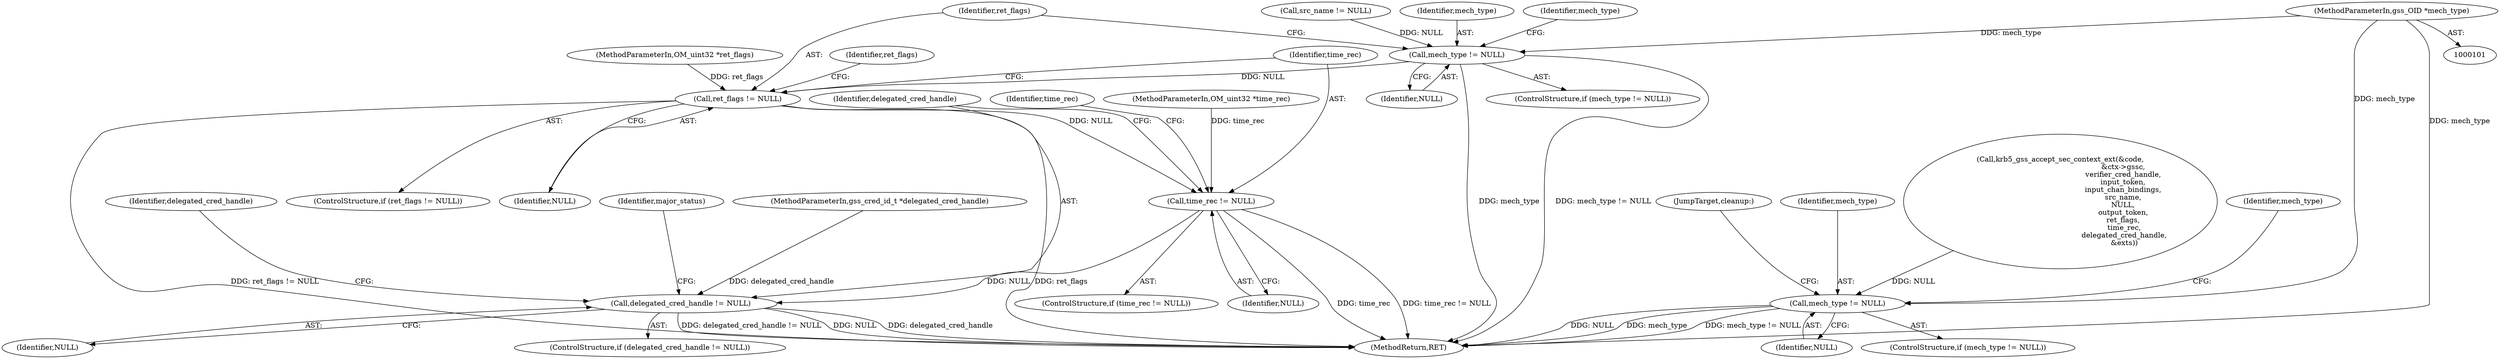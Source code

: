 digraph "0_krb5_e04f0283516e80d2f93366e0d479d13c9b5c8c2a_1@pointer" {
"1000108" [label="(MethodParameterIn,gss_OID *mech_type)"];
"1000207" [label="(Call,mech_type != NULL)"];
"1000217" [label="(Call,ret_flags != NULL)"];
"1000225" [label="(Call,time_rec != NULL)"];
"1000233" [label="(Call,delegated_cred_handle != NULL)"];
"1000289" [label="(Call,mech_type != NULL)"];
"1000110" [label="(MethodParameterIn,OM_uint32 *ret_flags)"];
"1000199" [label="(Call,src_name != NULL)"];
"1000291" [label="(Identifier,NULL)"];
"1000208" [label="(Identifier,mech_type)"];
"1000212" [label="(Identifier,mech_type)"];
"1000238" [label="(Identifier,delegated_cred_handle)"];
"1000241" [label="(Identifier,major_status)"];
"1000227" [label="(Identifier,NULL)"];
"1000288" [label="(ControlStructure,if (mech_type != NULL))"];
"1000112" [label="(MethodParameterIn,gss_cred_id_t *delegated_cred_handle)"];
"1000232" [label="(ControlStructure,if (delegated_cred_handle != NULL))"];
"1000207" [label="(Call,mech_type != NULL)"];
"1000224" [label="(ControlStructure,if (time_rec != NULL))"];
"1000252" [label="(Call,krb5_gss_accept_sec_context_ext(&code,\n                                                       &ctx->gssc,\n                                                       verifier_cred_handle,\n                                                       input_token,\n                                                       input_chan_bindings,\n                                                       src_name,\n                                                       NULL,\n                                                       output_token,\n                                                       ret_flags,\n                                                        time_rec,\n                                                        delegated_cred_handle,\n                                                        &exts))"];
"1000225" [label="(Call,time_rec != NULL)"];
"1000233" [label="(Call,delegated_cred_handle != NULL)"];
"1000294" [label="(Identifier,mech_type)"];
"1000235" [label="(Identifier,NULL)"];
"1000218" [label="(Identifier,ret_flags)"];
"1000289" [label="(Call,mech_type != NULL)"];
"1000216" [label="(ControlStructure,if (ret_flags != NULL))"];
"1000219" [label="(Identifier,NULL)"];
"1000222" [label="(Identifier,ret_flags)"];
"1000111" [label="(MethodParameterIn,OM_uint32 *time_rec)"];
"1000217" [label="(Call,ret_flags != NULL)"];
"1000234" [label="(Identifier,delegated_cred_handle)"];
"1000230" [label="(Identifier,time_rec)"];
"1000108" [label="(MethodParameterIn,gss_OID *mech_type)"];
"1000209" [label="(Identifier,NULL)"];
"1000206" [label="(ControlStructure,if (mech_type != NULL))"];
"1000317" [label="(MethodReturn,RET)"];
"1000298" [label="(JumpTarget,cleanup:)"];
"1000226" [label="(Identifier,time_rec)"];
"1000290" [label="(Identifier,mech_type)"];
"1000108" -> "1000101"  [label="AST: "];
"1000108" -> "1000317"  [label="DDG: mech_type"];
"1000108" -> "1000207"  [label="DDG: mech_type"];
"1000108" -> "1000289"  [label="DDG: mech_type"];
"1000207" -> "1000206"  [label="AST: "];
"1000207" -> "1000209"  [label="CFG: "];
"1000208" -> "1000207"  [label="AST: "];
"1000209" -> "1000207"  [label="AST: "];
"1000212" -> "1000207"  [label="CFG: "];
"1000218" -> "1000207"  [label="CFG: "];
"1000207" -> "1000317"  [label="DDG: mech_type"];
"1000207" -> "1000317"  [label="DDG: mech_type != NULL"];
"1000199" -> "1000207"  [label="DDG: NULL"];
"1000207" -> "1000217"  [label="DDG: NULL"];
"1000217" -> "1000216"  [label="AST: "];
"1000217" -> "1000219"  [label="CFG: "];
"1000218" -> "1000217"  [label="AST: "];
"1000219" -> "1000217"  [label="AST: "];
"1000222" -> "1000217"  [label="CFG: "];
"1000226" -> "1000217"  [label="CFG: "];
"1000217" -> "1000317"  [label="DDG: ret_flags != NULL"];
"1000217" -> "1000317"  [label="DDG: ret_flags"];
"1000110" -> "1000217"  [label="DDG: ret_flags"];
"1000217" -> "1000225"  [label="DDG: NULL"];
"1000225" -> "1000224"  [label="AST: "];
"1000225" -> "1000227"  [label="CFG: "];
"1000226" -> "1000225"  [label="AST: "];
"1000227" -> "1000225"  [label="AST: "];
"1000230" -> "1000225"  [label="CFG: "];
"1000234" -> "1000225"  [label="CFG: "];
"1000225" -> "1000317"  [label="DDG: time_rec != NULL"];
"1000225" -> "1000317"  [label="DDG: time_rec"];
"1000111" -> "1000225"  [label="DDG: time_rec"];
"1000225" -> "1000233"  [label="DDG: NULL"];
"1000233" -> "1000232"  [label="AST: "];
"1000233" -> "1000235"  [label="CFG: "];
"1000234" -> "1000233"  [label="AST: "];
"1000235" -> "1000233"  [label="AST: "];
"1000238" -> "1000233"  [label="CFG: "];
"1000241" -> "1000233"  [label="CFG: "];
"1000233" -> "1000317"  [label="DDG: delegated_cred_handle != NULL"];
"1000233" -> "1000317"  [label="DDG: NULL"];
"1000233" -> "1000317"  [label="DDG: delegated_cred_handle"];
"1000112" -> "1000233"  [label="DDG: delegated_cred_handle"];
"1000289" -> "1000288"  [label="AST: "];
"1000289" -> "1000291"  [label="CFG: "];
"1000290" -> "1000289"  [label="AST: "];
"1000291" -> "1000289"  [label="AST: "];
"1000294" -> "1000289"  [label="CFG: "];
"1000298" -> "1000289"  [label="CFG: "];
"1000289" -> "1000317"  [label="DDG: NULL"];
"1000289" -> "1000317"  [label="DDG: mech_type"];
"1000289" -> "1000317"  [label="DDG: mech_type != NULL"];
"1000252" -> "1000289"  [label="DDG: NULL"];
}
